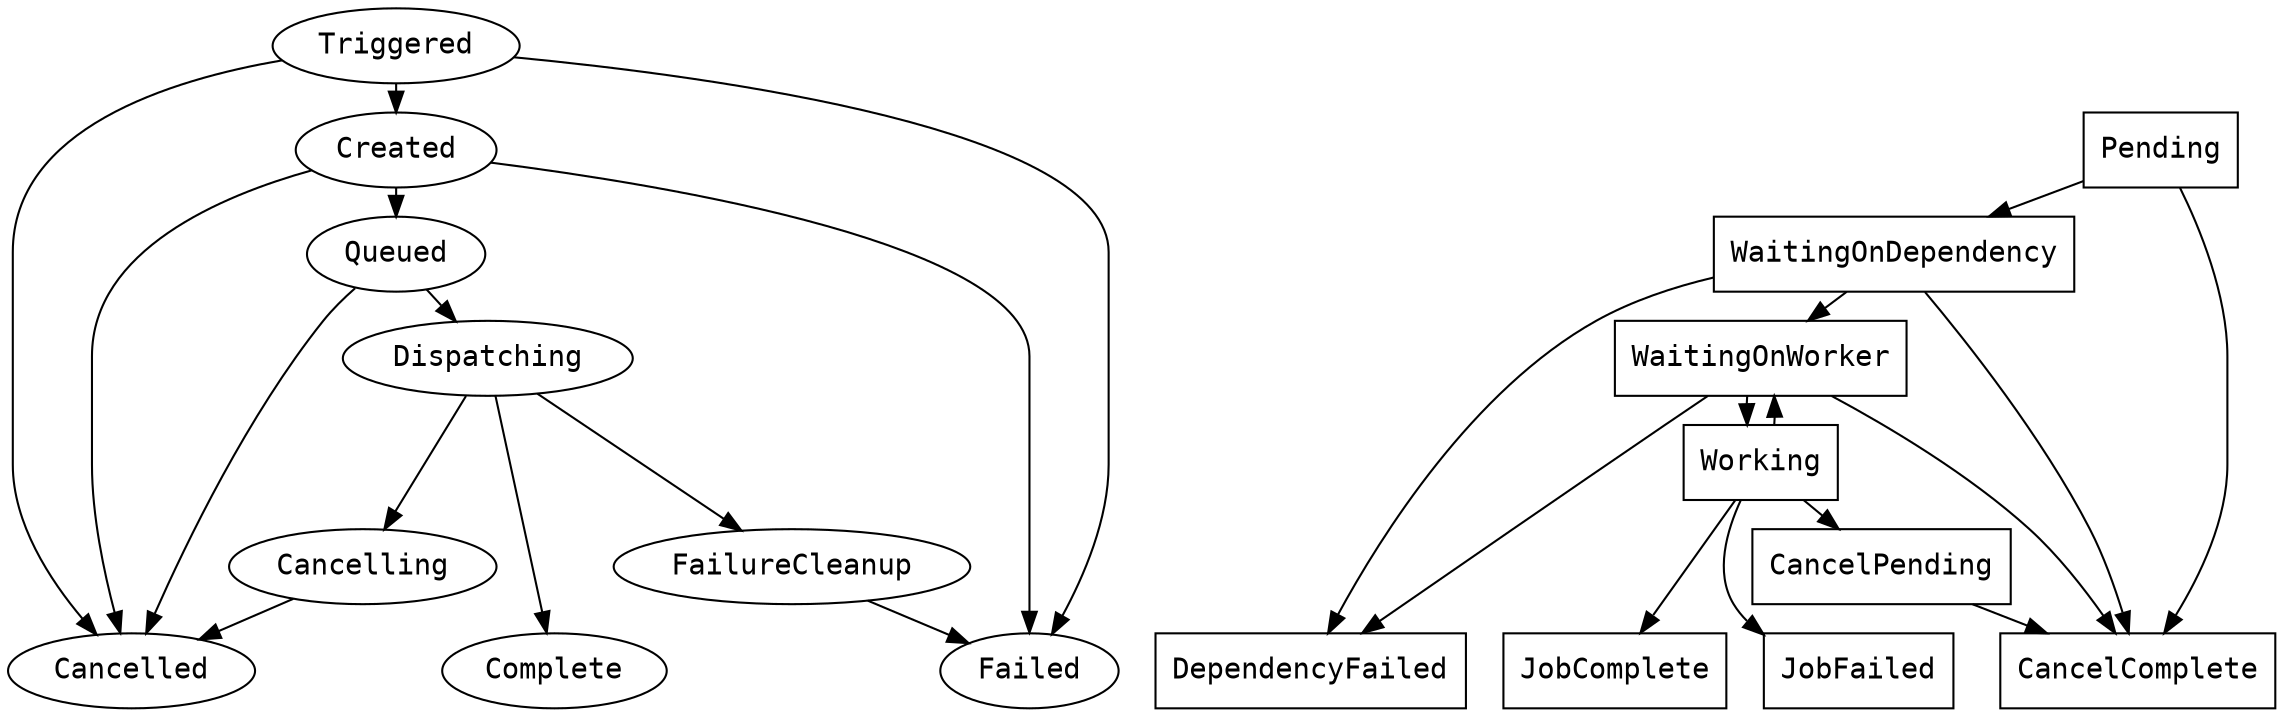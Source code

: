 digraph STATES {

  ranksep=0.2;

////////////////////////////////////////////////////////////////////////
// Group states
node[fontname="Courier", shape=oval];
Triggered;
Created;
Queued;
Dispatching;
Complete;
FailureCleanup;
Failed;
Cancelling;
Cancelled;

Triggered -> Created;
Triggered -> Failed;
Triggered -> Cancelled;

Created -> Queued;
Created -> Failed;
Created -> Cancelled;

Queued -> Dispatching;
Queued -> Cancelled;

Dispatching -> Complete;
Dispatching -> FailureCleanup;
Dispatching -> Cancelling;

FailureCleanup -> Failed;

Cancelling -> Cancelled;

////////////////////////////////////////////////////////////////////////
// Job states
node[fontname="Courier", shape=box];
Pending;
WaitingOnDependency;
WaitingOnWorker;
Working;
JobComplete;
JobFailed;
DependencyFailed;
CancelPending;
CancelComplete;

Pending -> WaitingOnDependency; 
Pending -> CancelComplete;

WaitingOnDependency -> WaitingOnWorker;
WaitingOnDependency -> DependencyFailed;
WaitingOnDependency -> CancelComplete;

WaitingOnWorker -> Working;
WaitingOnWorker -> CancelComplete;
WaitingOnWorker -> DependencyFailed;

Working -> JobComplete; // Complete
Working -> JobFailed; // FatalError
Working -> WaitingOnWorker; // NonFatalError
Working -> CancelPending;

CancelPending -> CancelComplete;

{rank=same; JobFailed JobComplete DependencyFailed CancelComplete}

// Cross FSM relationships
{rank=same; Created Pending}
{rank=same; Dispatching WaitingOnWorker}

{rank=same; Cancelling FailureCleanup}

{rank=same; Complete Failed Cancelled }

{rank=same; Complete JobComplete}
}



